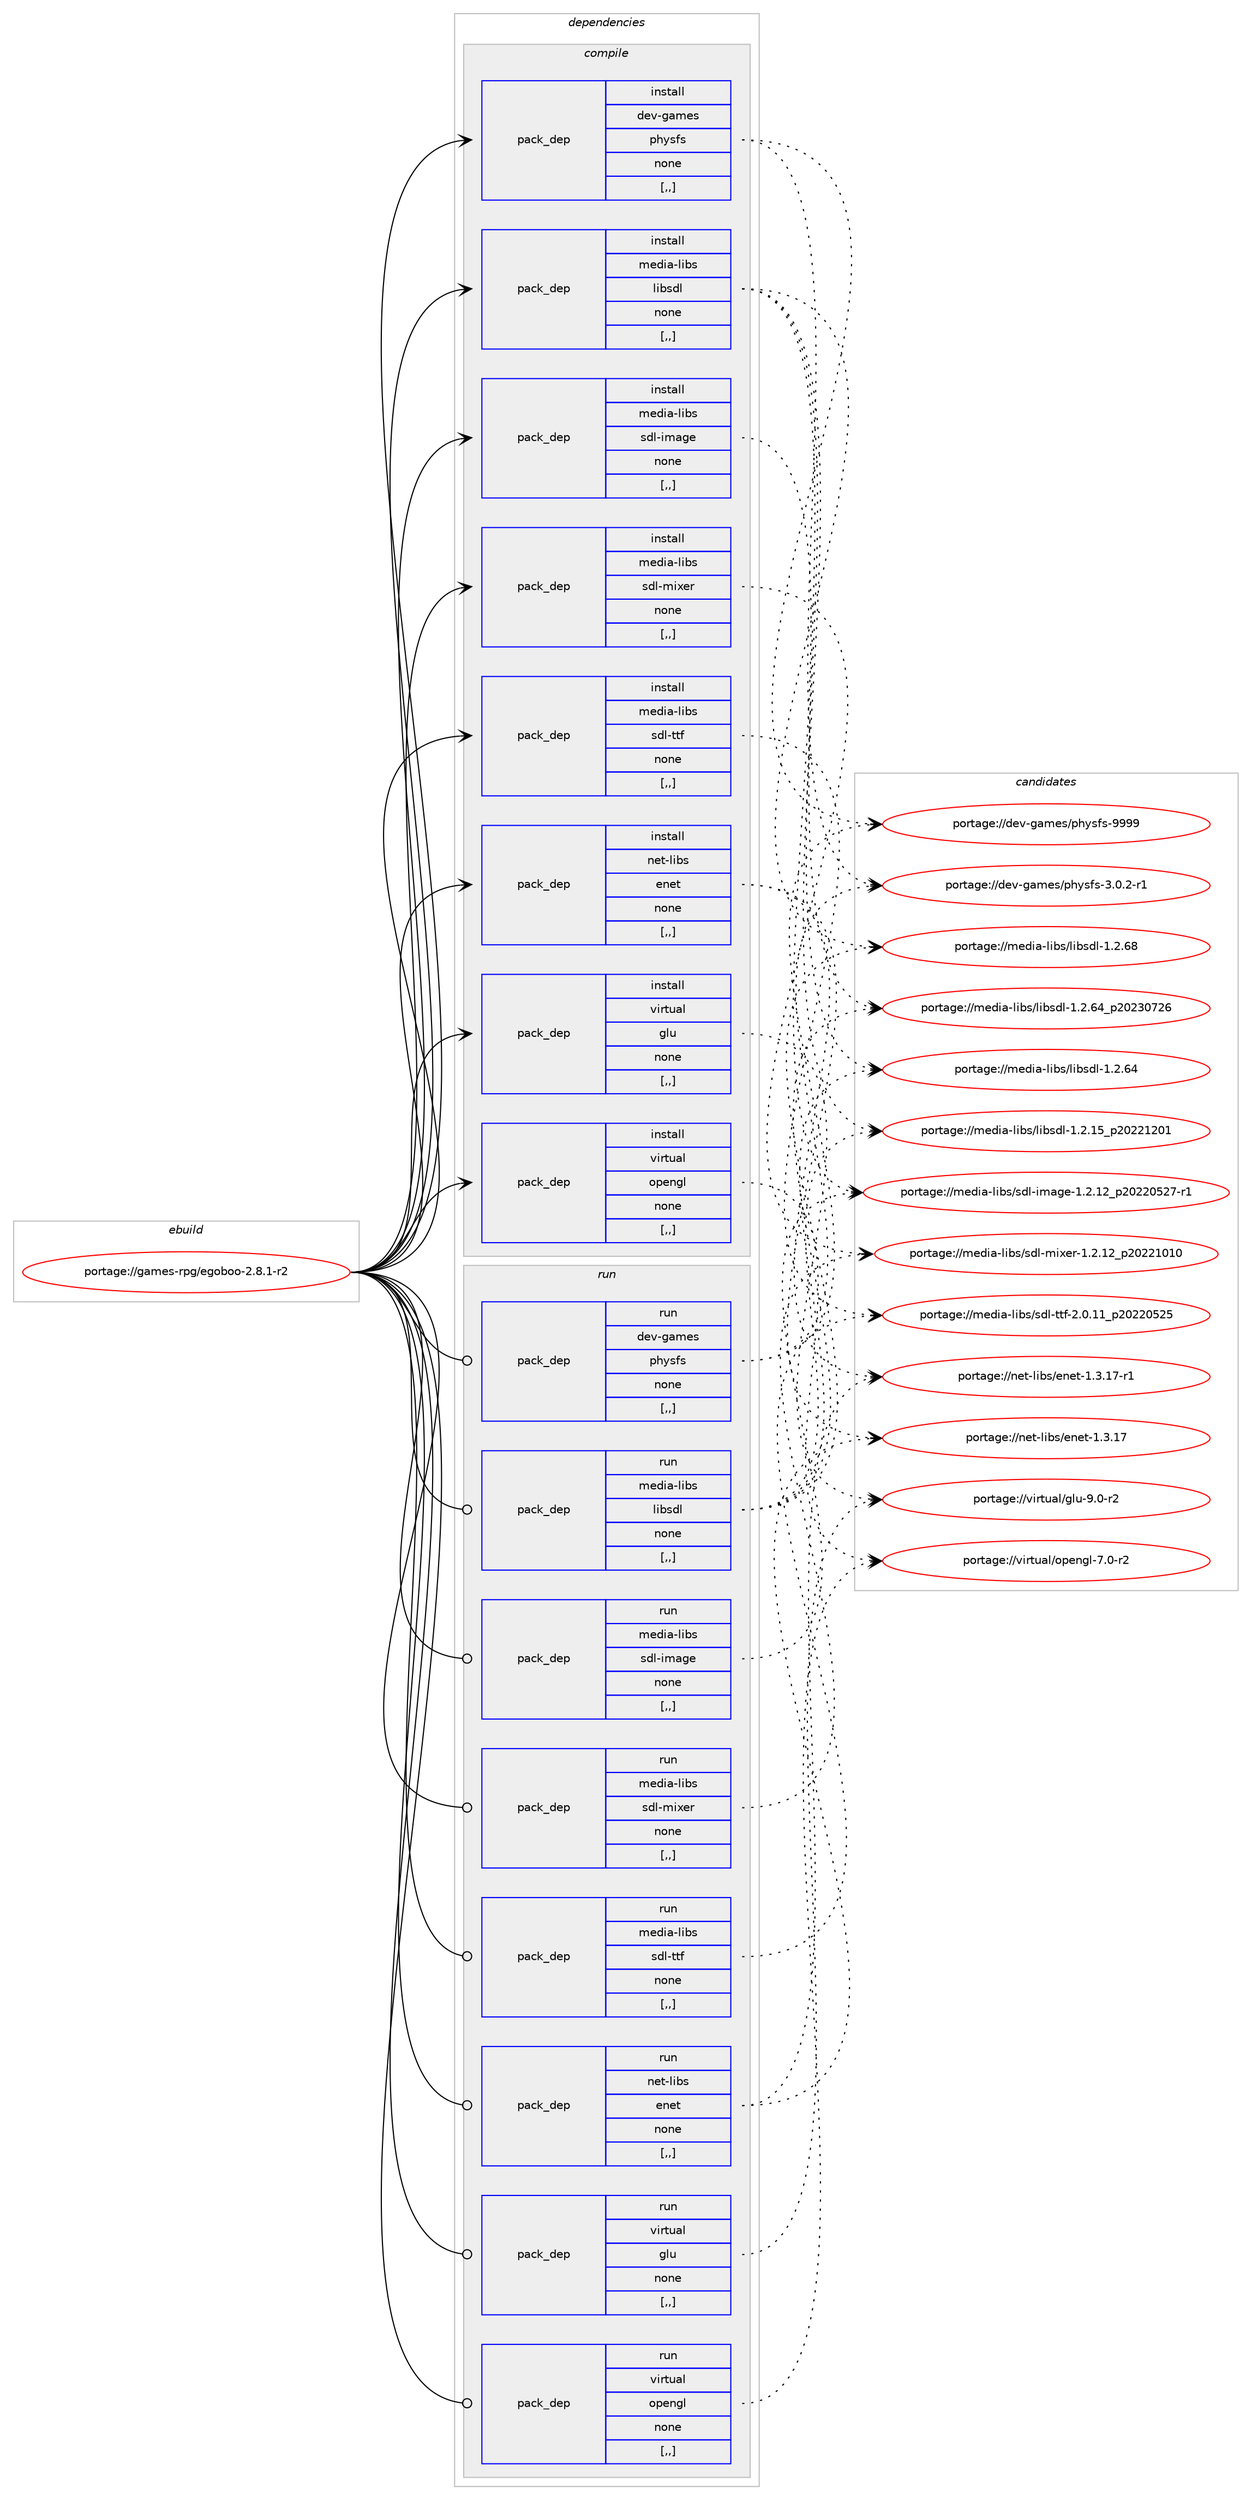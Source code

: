 digraph prolog {

# *************
# Graph options
# *************

newrank=true;
concentrate=true;
compound=true;
graph [rankdir=LR,fontname=Helvetica,fontsize=10,ranksep=1.5];#, ranksep=2.5, nodesep=0.2];
edge  [arrowhead=vee];
node  [fontname=Helvetica,fontsize=10];

# **********
# The ebuild
# **********

subgraph cluster_leftcol {
color=gray;
rank=same;
label=<<i>ebuild</i>>;
id [label="portage://games-rpg/egoboo-2.8.1-r2", color=red, width=4, href="../games-rpg/egoboo-2.8.1-r2.svg"];
}

# ****************
# The dependencies
# ****************

subgraph cluster_midcol {
color=gray;
label=<<i>dependencies</i>>;
subgraph cluster_compile {
fillcolor="#eeeeee";
style=filled;
label=<<i>compile</i>>;
subgraph pack166132 {
dependency231799 [label=<<TABLE BORDER="0" CELLBORDER="1" CELLSPACING="0" CELLPADDING="4" WIDTH="220"><TR><TD ROWSPAN="6" CELLPADDING="30">pack_dep</TD></TR><TR><TD WIDTH="110">install</TD></TR><TR><TD>dev-games</TD></TR><TR><TD>physfs</TD></TR><TR><TD>none</TD></TR><TR><TD>[,,]</TD></TR></TABLE>>, shape=none, color=blue];
}
id:e -> dependency231799:w [weight=20,style="solid",arrowhead="vee"];
subgraph pack166133 {
dependency231800 [label=<<TABLE BORDER="0" CELLBORDER="1" CELLSPACING="0" CELLPADDING="4" WIDTH="220"><TR><TD ROWSPAN="6" CELLPADDING="30">pack_dep</TD></TR><TR><TD WIDTH="110">install</TD></TR><TR><TD>media-libs</TD></TR><TR><TD>libsdl</TD></TR><TR><TD>none</TD></TR><TR><TD>[,,]</TD></TR></TABLE>>, shape=none, color=blue];
}
id:e -> dependency231800:w [weight=20,style="solid",arrowhead="vee"];
subgraph pack166134 {
dependency231801 [label=<<TABLE BORDER="0" CELLBORDER="1" CELLSPACING="0" CELLPADDING="4" WIDTH="220"><TR><TD ROWSPAN="6" CELLPADDING="30">pack_dep</TD></TR><TR><TD WIDTH="110">install</TD></TR><TR><TD>media-libs</TD></TR><TR><TD>sdl-image</TD></TR><TR><TD>none</TD></TR><TR><TD>[,,]</TD></TR></TABLE>>, shape=none, color=blue];
}
id:e -> dependency231801:w [weight=20,style="solid",arrowhead="vee"];
subgraph pack166135 {
dependency231802 [label=<<TABLE BORDER="0" CELLBORDER="1" CELLSPACING="0" CELLPADDING="4" WIDTH="220"><TR><TD ROWSPAN="6" CELLPADDING="30">pack_dep</TD></TR><TR><TD WIDTH="110">install</TD></TR><TR><TD>media-libs</TD></TR><TR><TD>sdl-mixer</TD></TR><TR><TD>none</TD></TR><TR><TD>[,,]</TD></TR></TABLE>>, shape=none, color=blue];
}
id:e -> dependency231802:w [weight=20,style="solid",arrowhead="vee"];
subgraph pack166136 {
dependency231803 [label=<<TABLE BORDER="0" CELLBORDER="1" CELLSPACING="0" CELLPADDING="4" WIDTH="220"><TR><TD ROWSPAN="6" CELLPADDING="30">pack_dep</TD></TR><TR><TD WIDTH="110">install</TD></TR><TR><TD>media-libs</TD></TR><TR><TD>sdl-ttf</TD></TR><TR><TD>none</TD></TR><TR><TD>[,,]</TD></TR></TABLE>>, shape=none, color=blue];
}
id:e -> dependency231803:w [weight=20,style="solid",arrowhead="vee"];
subgraph pack166137 {
dependency231804 [label=<<TABLE BORDER="0" CELLBORDER="1" CELLSPACING="0" CELLPADDING="4" WIDTH="220"><TR><TD ROWSPAN="6" CELLPADDING="30">pack_dep</TD></TR><TR><TD WIDTH="110">install</TD></TR><TR><TD>net-libs</TD></TR><TR><TD>enet</TD></TR><TR><TD>none</TD></TR><TR><TD>[,,]</TD></TR></TABLE>>, shape=none, color=blue];
}
id:e -> dependency231804:w [weight=20,style="solid",arrowhead="vee"];
subgraph pack166138 {
dependency231805 [label=<<TABLE BORDER="0" CELLBORDER="1" CELLSPACING="0" CELLPADDING="4" WIDTH="220"><TR><TD ROWSPAN="6" CELLPADDING="30">pack_dep</TD></TR><TR><TD WIDTH="110">install</TD></TR><TR><TD>virtual</TD></TR><TR><TD>glu</TD></TR><TR><TD>none</TD></TR><TR><TD>[,,]</TD></TR></TABLE>>, shape=none, color=blue];
}
id:e -> dependency231805:w [weight=20,style="solid",arrowhead="vee"];
subgraph pack166139 {
dependency231806 [label=<<TABLE BORDER="0" CELLBORDER="1" CELLSPACING="0" CELLPADDING="4" WIDTH="220"><TR><TD ROWSPAN="6" CELLPADDING="30">pack_dep</TD></TR><TR><TD WIDTH="110">install</TD></TR><TR><TD>virtual</TD></TR><TR><TD>opengl</TD></TR><TR><TD>none</TD></TR><TR><TD>[,,]</TD></TR></TABLE>>, shape=none, color=blue];
}
id:e -> dependency231806:w [weight=20,style="solid",arrowhead="vee"];
}
subgraph cluster_compileandrun {
fillcolor="#eeeeee";
style=filled;
label=<<i>compile and run</i>>;
}
subgraph cluster_run {
fillcolor="#eeeeee";
style=filled;
label=<<i>run</i>>;
subgraph pack166140 {
dependency231807 [label=<<TABLE BORDER="0" CELLBORDER="1" CELLSPACING="0" CELLPADDING="4" WIDTH="220"><TR><TD ROWSPAN="6" CELLPADDING="30">pack_dep</TD></TR><TR><TD WIDTH="110">run</TD></TR><TR><TD>dev-games</TD></TR><TR><TD>physfs</TD></TR><TR><TD>none</TD></TR><TR><TD>[,,]</TD></TR></TABLE>>, shape=none, color=blue];
}
id:e -> dependency231807:w [weight=20,style="solid",arrowhead="odot"];
subgraph pack166141 {
dependency231808 [label=<<TABLE BORDER="0" CELLBORDER="1" CELLSPACING="0" CELLPADDING="4" WIDTH="220"><TR><TD ROWSPAN="6" CELLPADDING="30">pack_dep</TD></TR><TR><TD WIDTH="110">run</TD></TR><TR><TD>media-libs</TD></TR><TR><TD>libsdl</TD></TR><TR><TD>none</TD></TR><TR><TD>[,,]</TD></TR></TABLE>>, shape=none, color=blue];
}
id:e -> dependency231808:w [weight=20,style="solid",arrowhead="odot"];
subgraph pack166142 {
dependency231809 [label=<<TABLE BORDER="0" CELLBORDER="1" CELLSPACING="0" CELLPADDING="4" WIDTH="220"><TR><TD ROWSPAN="6" CELLPADDING="30">pack_dep</TD></TR><TR><TD WIDTH="110">run</TD></TR><TR><TD>media-libs</TD></TR><TR><TD>sdl-image</TD></TR><TR><TD>none</TD></TR><TR><TD>[,,]</TD></TR></TABLE>>, shape=none, color=blue];
}
id:e -> dependency231809:w [weight=20,style="solid",arrowhead="odot"];
subgraph pack166143 {
dependency231810 [label=<<TABLE BORDER="0" CELLBORDER="1" CELLSPACING="0" CELLPADDING="4" WIDTH="220"><TR><TD ROWSPAN="6" CELLPADDING="30">pack_dep</TD></TR><TR><TD WIDTH="110">run</TD></TR><TR><TD>media-libs</TD></TR><TR><TD>sdl-mixer</TD></TR><TR><TD>none</TD></TR><TR><TD>[,,]</TD></TR></TABLE>>, shape=none, color=blue];
}
id:e -> dependency231810:w [weight=20,style="solid",arrowhead="odot"];
subgraph pack166144 {
dependency231811 [label=<<TABLE BORDER="0" CELLBORDER="1" CELLSPACING="0" CELLPADDING="4" WIDTH="220"><TR><TD ROWSPAN="6" CELLPADDING="30">pack_dep</TD></TR><TR><TD WIDTH="110">run</TD></TR><TR><TD>media-libs</TD></TR><TR><TD>sdl-ttf</TD></TR><TR><TD>none</TD></TR><TR><TD>[,,]</TD></TR></TABLE>>, shape=none, color=blue];
}
id:e -> dependency231811:w [weight=20,style="solid",arrowhead="odot"];
subgraph pack166145 {
dependency231812 [label=<<TABLE BORDER="0" CELLBORDER="1" CELLSPACING="0" CELLPADDING="4" WIDTH="220"><TR><TD ROWSPAN="6" CELLPADDING="30">pack_dep</TD></TR><TR><TD WIDTH="110">run</TD></TR><TR><TD>net-libs</TD></TR><TR><TD>enet</TD></TR><TR><TD>none</TD></TR><TR><TD>[,,]</TD></TR></TABLE>>, shape=none, color=blue];
}
id:e -> dependency231812:w [weight=20,style="solid",arrowhead="odot"];
subgraph pack166146 {
dependency231813 [label=<<TABLE BORDER="0" CELLBORDER="1" CELLSPACING="0" CELLPADDING="4" WIDTH="220"><TR><TD ROWSPAN="6" CELLPADDING="30">pack_dep</TD></TR><TR><TD WIDTH="110">run</TD></TR><TR><TD>virtual</TD></TR><TR><TD>glu</TD></TR><TR><TD>none</TD></TR><TR><TD>[,,]</TD></TR></TABLE>>, shape=none, color=blue];
}
id:e -> dependency231813:w [weight=20,style="solid",arrowhead="odot"];
subgraph pack166147 {
dependency231814 [label=<<TABLE BORDER="0" CELLBORDER="1" CELLSPACING="0" CELLPADDING="4" WIDTH="220"><TR><TD ROWSPAN="6" CELLPADDING="30">pack_dep</TD></TR><TR><TD WIDTH="110">run</TD></TR><TR><TD>virtual</TD></TR><TR><TD>opengl</TD></TR><TR><TD>none</TD></TR><TR><TD>[,,]</TD></TR></TABLE>>, shape=none, color=blue];
}
id:e -> dependency231814:w [weight=20,style="solid",arrowhead="odot"];
}
}

# **************
# The candidates
# **************

subgraph cluster_choices {
rank=same;
color=gray;
label=<<i>candidates</i>>;

subgraph choice166132 {
color=black;
nodesep=1;
choice1001011184510397109101115471121041211151021154557575757 [label="portage://dev-games/physfs-9999", color=red, width=4,href="../dev-games/physfs-9999.svg"];
choice1001011184510397109101115471121041211151021154551464846504511449 [label="portage://dev-games/physfs-3.0.2-r1", color=red, width=4,href="../dev-games/physfs-3.0.2-r1.svg"];
dependency231799:e -> choice1001011184510397109101115471121041211151021154557575757:w [style=dotted,weight="100"];
dependency231799:e -> choice1001011184510397109101115471121041211151021154551464846504511449:w [style=dotted,weight="100"];
}
subgraph choice166133 {
color=black;
nodesep=1;
choice109101100105974510810598115471081059811510010845494650465456 [label="portage://media-libs/libsdl-1.2.68", color=red, width=4,href="../media-libs/libsdl-1.2.68.svg"];
choice109101100105974510810598115471081059811510010845494650465452951125048505148555054 [label="portage://media-libs/libsdl-1.2.64_p20230726", color=red, width=4,href="../media-libs/libsdl-1.2.64_p20230726.svg"];
choice109101100105974510810598115471081059811510010845494650465452 [label="portage://media-libs/libsdl-1.2.64", color=red, width=4,href="../media-libs/libsdl-1.2.64.svg"];
choice109101100105974510810598115471081059811510010845494650464953951125048505049504849 [label="portage://media-libs/libsdl-1.2.15_p20221201", color=red, width=4,href="../media-libs/libsdl-1.2.15_p20221201.svg"];
dependency231800:e -> choice109101100105974510810598115471081059811510010845494650465456:w [style=dotted,weight="100"];
dependency231800:e -> choice109101100105974510810598115471081059811510010845494650465452951125048505148555054:w [style=dotted,weight="100"];
dependency231800:e -> choice109101100105974510810598115471081059811510010845494650465452:w [style=dotted,weight="100"];
dependency231800:e -> choice109101100105974510810598115471081059811510010845494650464953951125048505049504849:w [style=dotted,weight="100"];
}
subgraph choice166134 {
color=black;
nodesep=1;
choice109101100105974510810598115471151001084510510997103101454946504649509511250485050485350554511449 [label="portage://media-libs/sdl-image-1.2.12_p20220527-r1", color=red, width=4,href="../media-libs/sdl-image-1.2.12_p20220527-r1.svg"];
dependency231801:e -> choice109101100105974510810598115471151001084510510997103101454946504649509511250485050485350554511449:w [style=dotted,weight="100"];
}
subgraph choice166135 {
color=black;
nodesep=1;
choice109101100105974510810598115471151001084510910512010111445494650464950951125048505049484948 [label="portage://media-libs/sdl-mixer-1.2.12_p20221010", color=red, width=4,href="../media-libs/sdl-mixer-1.2.12_p20221010.svg"];
dependency231802:e -> choice109101100105974510810598115471151001084510910512010111445494650464950951125048505049484948:w [style=dotted,weight="100"];
}
subgraph choice166136 {
color=black;
nodesep=1;
choice109101100105974510810598115471151001084511611610245504648464949951125048505048535053 [label="portage://media-libs/sdl-ttf-2.0.11_p20220525", color=red, width=4,href="../media-libs/sdl-ttf-2.0.11_p20220525.svg"];
dependency231803:e -> choice109101100105974510810598115471151001084511611610245504648464949951125048505048535053:w [style=dotted,weight="100"];
}
subgraph choice166137 {
color=black;
nodesep=1;
choice110101116451081059811547101110101116454946514649554511449 [label="portage://net-libs/enet-1.3.17-r1", color=red, width=4,href="../net-libs/enet-1.3.17-r1.svg"];
choice11010111645108105981154710111010111645494651464955 [label="portage://net-libs/enet-1.3.17", color=red, width=4,href="../net-libs/enet-1.3.17.svg"];
dependency231804:e -> choice110101116451081059811547101110101116454946514649554511449:w [style=dotted,weight="100"];
dependency231804:e -> choice11010111645108105981154710111010111645494651464955:w [style=dotted,weight="100"];
}
subgraph choice166138 {
color=black;
nodesep=1;
choice1181051141161179710847103108117455746484511450 [label="portage://virtual/glu-9.0-r2", color=red, width=4,href="../virtual/glu-9.0-r2.svg"];
dependency231805:e -> choice1181051141161179710847103108117455746484511450:w [style=dotted,weight="100"];
}
subgraph choice166139 {
color=black;
nodesep=1;
choice1181051141161179710847111112101110103108455546484511450 [label="portage://virtual/opengl-7.0-r2", color=red, width=4,href="../virtual/opengl-7.0-r2.svg"];
dependency231806:e -> choice1181051141161179710847111112101110103108455546484511450:w [style=dotted,weight="100"];
}
subgraph choice166140 {
color=black;
nodesep=1;
choice1001011184510397109101115471121041211151021154557575757 [label="portage://dev-games/physfs-9999", color=red, width=4,href="../dev-games/physfs-9999.svg"];
choice1001011184510397109101115471121041211151021154551464846504511449 [label="portage://dev-games/physfs-3.0.2-r1", color=red, width=4,href="../dev-games/physfs-3.0.2-r1.svg"];
dependency231807:e -> choice1001011184510397109101115471121041211151021154557575757:w [style=dotted,weight="100"];
dependency231807:e -> choice1001011184510397109101115471121041211151021154551464846504511449:w [style=dotted,weight="100"];
}
subgraph choice166141 {
color=black;
nodesep=1;
choice109101100105974510810598115471081059811510010845494650465456 [label="portage://media-libs/libsdl-1.2.68", color=red, width=4,href="../media-libs/libsdl-1.2.68.svg"];
choice109101100105974510810598115471081059811510010845494650465452951125048505148555054 [label="portage://media-libs/libsdl-1.2.64_p20230726", color=red, width=4,href="../media-libs/libsdl-1.2.64_p20230726.svg"];
choice109101100105974510810598115471081059811510010845494650465452 [label="portage://media-libs/libsdl-1.2.64", color=red, width=4,href="../media-libs/libsdl-1.2.64.svg"];
choice109101100105974510810598115471081059811510010845494650464953951125048505049504849 [label="portage://media-libs/libsdl-1.2.15_p20221201", color=red, width=4,href="../media-libs/libsdl-1.2.15_p20221201.svg"];
dependency231808:e -> choice109101100105974510810598115471081059811510010845494650465456:w [style=dotted,weight="100"];
dependency231808:e -> choice109101100105974510810598115471081059811510010845494650465452951125048505148555054:w [style=dotted,weight="100"];
dependency231808:e -> choice109101100105974510810598115471081059811510010845494650465452:w [style=dotted,weight="100"];
dependency231808:e -> choice109101100105974510810598115471081059811510010845494650464953951125048505049504849:w [style=dotted,weight="100"];
}
subgraph choice166142 {
color=black;
nodesep=1;
choice109101100105974510810598115471151001084510510997103101454946504649509511250485050485350554511449 [label="portage://media-libs/sdl-image-1.2.12_p20220527-r1", color=red, width=4,href="../media-libs/sdl-image-1.2.12_p20220527-r1.svg"];
dependency231809:e -> choice109101100105974510810598115471151001084510510997103101454946504649509511250485050485350554511449:w [style=dotted,weight="100"];
}
subgraph choice166143 {
color=black;
nodesep=1;
choice109101100105974510810598115471151001084510910512010111445494650464950951125048505049484948 [label="portage://media-libs/sdl-mixer-1.2.12_p20221010", color=red, width=4,href="../media-libs/sdl-mixer-1.2.12_p20221010.svg"];
dependency231810:e -> choice109101100105974510810598115471151001084510910512010111445494650464950951125048505049484948:w [style=dotted,weight="100"];
}
subgraph choice166144 {
color=black;
nodesep=1;
choice109101100105974510810598115471151001084511611610245504648464949951125048505048535053 [label="portage://media-libs/sdl-ttf-2.0.11_p20220525", color=red, width=4,href="../media-libs/sdl-ttf-2.0.11_p20220525.svg"];
dependency231811:e -> choice109101100105974510810598115471151001084511611610245504648464949951125048505048535053:w [style=dotted,weight="100"];
}
subgraph choice166145 {
color=black;
nodesep=1;
choice110101116451081059811547101110101116454946514649554511449 [label="portage://net-libs/enet-1.3.17-r1", color=red, width=4,href="../net-libs/enet-1.3.17-r1.svg"];
choice11010111645108105981154710111010111645494651464955 [label="portage://net-libs/enet-1.3.17", color=red, width=4,href="../net-libs/enet-1.3.17.svg"];
dependency231812:e -> choice110101116451081059811547101110101116454946514649554511449:w [style=dotted,weight="100"];
dependency231812:e -> choice11010111645108105981154710111010111645494651464955:w [style=dotted,weight="100"];
}
subgraph choice166146 {
color=black;
nodesep=1;
choice1181051141161179710847103108117455746484511450 [label="portage://virtual/glu-9.0-r2", color=red, width=4,href="../virtual/glu-9.0-r2.svg"];
dependency231813:e -> choice1181051141161179710847103108117455746484511450:w [style=dotted,weight="100"];
}
subgraph choice166147 {
color=black;
nodesep=1;
choice1181051141161179710847111112101110103108455546484511450 [label="portage://virtual/opengl-7.0-r2", color=red, width=4,href="../virtual/opengl-7.0-r2.svg"];
dependency231814:e -> choice1181051141161179710847111112101110103108455546484511450:w [style=dotted,weight="100"];
}
}

}
